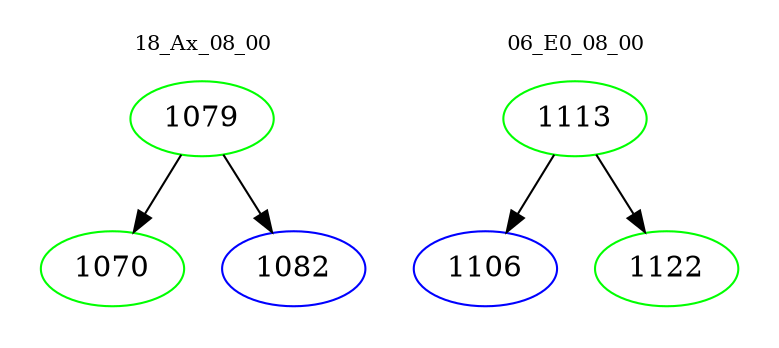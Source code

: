 digraph{
subgraph cluster_0 {
color = white
label = "18_Ax_08_00";
fontsize=10;
T0_1079 [label="1079", color="green"]
T0_1079 -> T0_1070 [color="black"]
T0_1070 [label="1070", color="green"]
T0_1079 -> T0_1082 [color="black"]
T0_1082 [label="1082", color="blue"]
}
subgraph cluster_1 {
color = white
label = "06_E0_08_00";
fontsize=10;
T1_1113 [label="1113", color="green"]
T1_1113 -> T1_1106 [color="black"]
T1_1106 [label="1106", color="blue"]
T1_1113 -> T1_1122 [color="black"]
T1_1122 [label="1122", color="green"]
}
}
